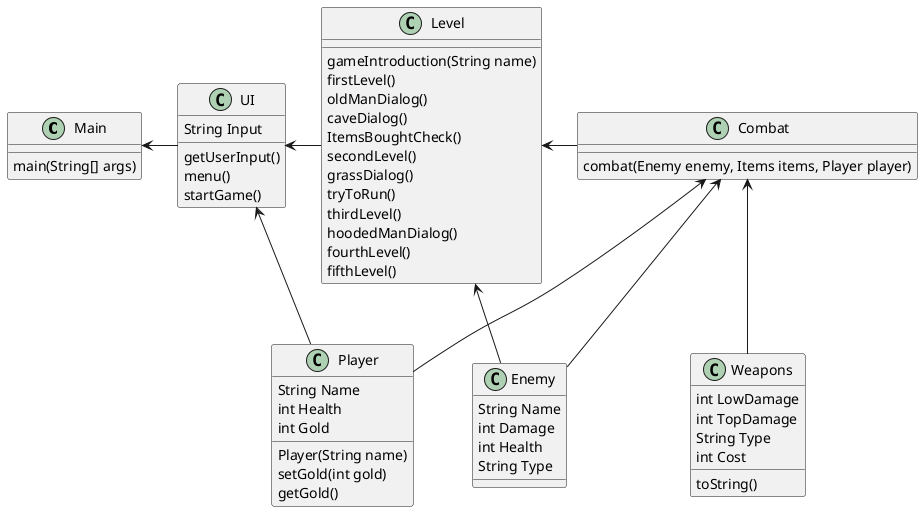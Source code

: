 @startuml
'https://plantuml.com/class-diagram

class Main
class UI
class Player
class Enemy
class Weapons
class Level
class Combat

UI -left-> Main
Level -left-> UI
UI <-- Player
Combat <-- Player
Level <-right- Combat
Combat <-- Enemy
Level <-- Enemy
Combat <-- Weapons


Main : main(String[] args)

UI : String Input
UI : getUserInput()
UI : menu()
UI : startGame()

Enemy : String Name
Enemy : int Damage
Enemy : int Health
Enemy : String Type

Player : String Name
Player : int Health
Player : int Gold
Player : Player(String name)
Player : setGold(int gold)
Player : getGold()

Weapons : int LowDamage
Weapons : int TopDamage
Weapons : String Type
Weapons : int Cost
Weapons : toString()

Level : gameIntroduction(String name)
Level : firstLevel()
Level : oldManDialog()
Level : caveDialog()
Level : ItemsBoughtCheck()
Level : secondLevel()
Level : grassDialog()
Level : tryToRun()
Level : thirdLevel()
Level : hoodedManDialog()
Level : fourthLevel()
Level : fifthLevel()

Combat : combat(Enemy enemy, Items items, Player player)
@enduml